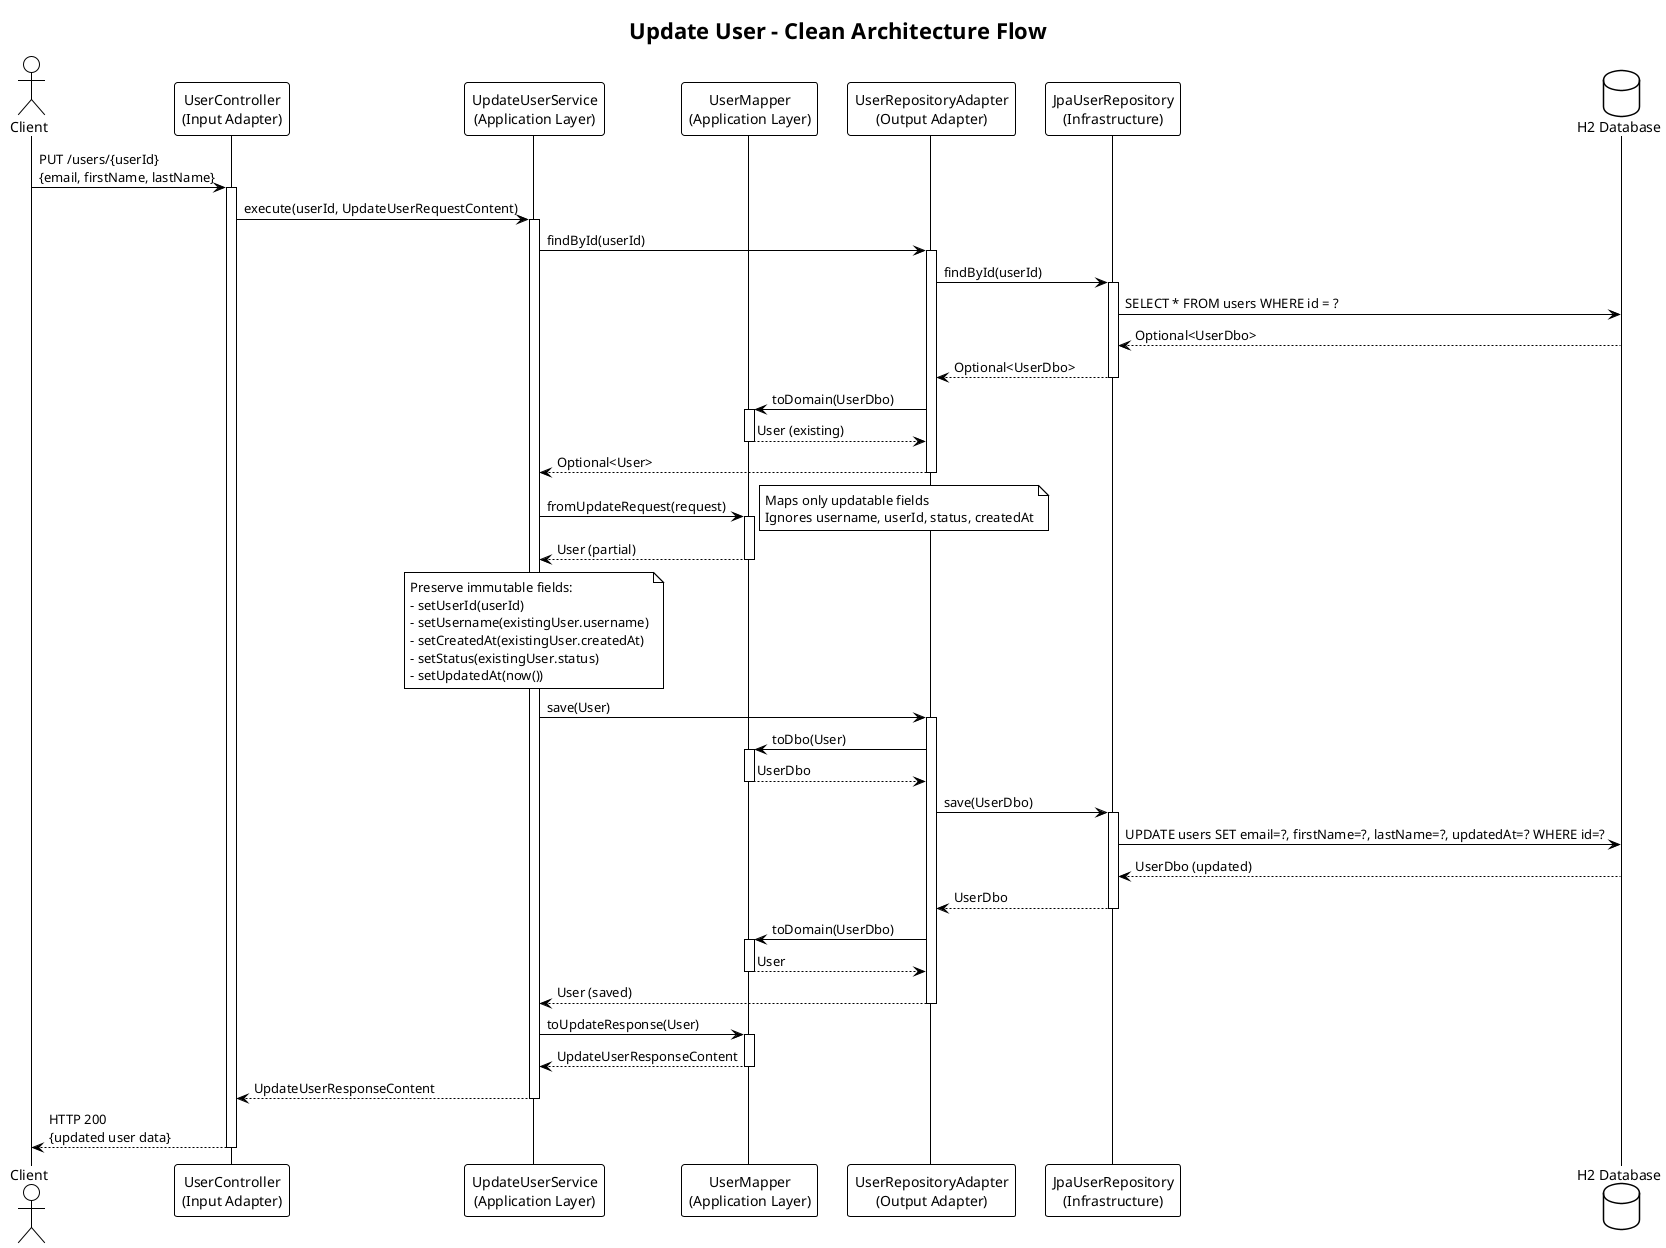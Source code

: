 @startuml UpdateUser
!theme plain
title Update User - Clean Architecture Flow

actor Client
participant "UserController\n(Input Adapter)" as Controller
participant "UpdateUserService\n(Application Layer)" as Service
participant "UserMapper\n(Application Layer)" as Mapper
participant "UserRepositoryAdapter\n(Output Adapter)" as RepoAdapter
participant "JpaUserRepository\n(Infrastructure)" as JpaRepo
database "H2 Database" as DB

Client -> Controller: PUT /users/{userId}\n{email, firstName, lastName}
activate Controller

Controller -> Service: execute(userId, UpdateUserRequestContent)
activate Service

Service -> RepoAdapter: findById(userId)
activate RepoAdapter
RepoAdapter -> JpaRepo: findById(userId)
activate JpaRepo
JpaRepo -> DB: SELECT * FROM users WHERE id = ?
DB --> JpaRepo: Optional<UserDbo>
JpaRepo --> RepoAdapter: Optional<UserDbo>
deactivate JpaRepo

RepoAdapter -> Mapper: toDomain(UserDbo)
activate Mapper
Mapper --> RepoAdapter: User (existing)
deactivate Mapper
RepoAdapter --> Service: Optional<User>
deactivate RepoAdapter

Service -> Mapper: fromUpdateRequest(request)
activate Mapper
note right: Maps only updatable fields\nIgnores username, userId, status, createdAt
Mapper --> Service: User (partial)
deactivate Mapper

note over Service: Preserve immutable fields:\n- setUserId(userId)\n- setUsername(existingUser.username)\n- setCreatedAt(existingUser.createdAt)\n- setStatus(existingUser.status)\n- setUpdatedAt(now())

Service -> RepoAdapter: save(User)
activate RepoAdapter

RepoAdapter -> Mapper: toDbo(User)
activate Mapper
Mapper --> RepoAdapter: UserDbo
deactivate Mapper

RepoAdapter -> JpaRepo: save(UserDbo)
activate JpaRepo
JpaRepo -> DB: UPDATE users SET email=?, firstName=?, lastName=?, updatedAt=? WHERE id=?
DB --> JpaRepo: UserDbo (updated)
JpaRepo --> RepoAdapter: UserDbo
deactivate JpaRepo

RepoAdapter -> Mapper: toDomain(UserDbo)
activate Mapper
Mapper --> RepoAdapter: User
deactivate Mapper
RepoAdapter --> Service: User (saved)
deactivate RepoAdapter

Service -> Mapper: toUpdateResponse(User)
activate Mapper
Mapper --> Service: UpdateUserResponseContent
deactivate Mapper

Service --> Controller: UpdateUserResponseContent
deactivate Service

Controller --> Client: HTTP 200\n{updated user data}
deactivate Controller

@enduml

